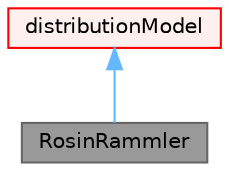 digraph "RosinRammler"
{
 // LATEX_PDF_SIZE
  bgcolor="transparent";
  edge [fontname=Helvetica,fontsize=10,labelfontname=Helvetica,labelfontsize=10];
  node [fontname=Helvetica,fontsize=10,shape=box,height=0.2,width=0.4];
  Node1 [id="Node000001",label="RosinRammler",height=0.2,width=0.4,color="gray40", fillcolor="grey60", style="filled", fontcolor="black",tooltip="Particle-size distribution model wherein random samples are drawn from the doubly-truncated two-param..."];
  Node2 -> Node1 [id="edge1_Node000001_Node000002",dir="back",color="steelblue1",style="solid",tooltip=" "];
  Node2 [id="Node000002",label="distributionModel",height=0.2,width=0.4,color="red", fillcolor="#FFF0F0", style="filled",URL="$classFoam_1_1distributionModel.html",tooltip="A library of runtime-selectable doubly-truncated probability distribution models. Returns random samp..."];
}
